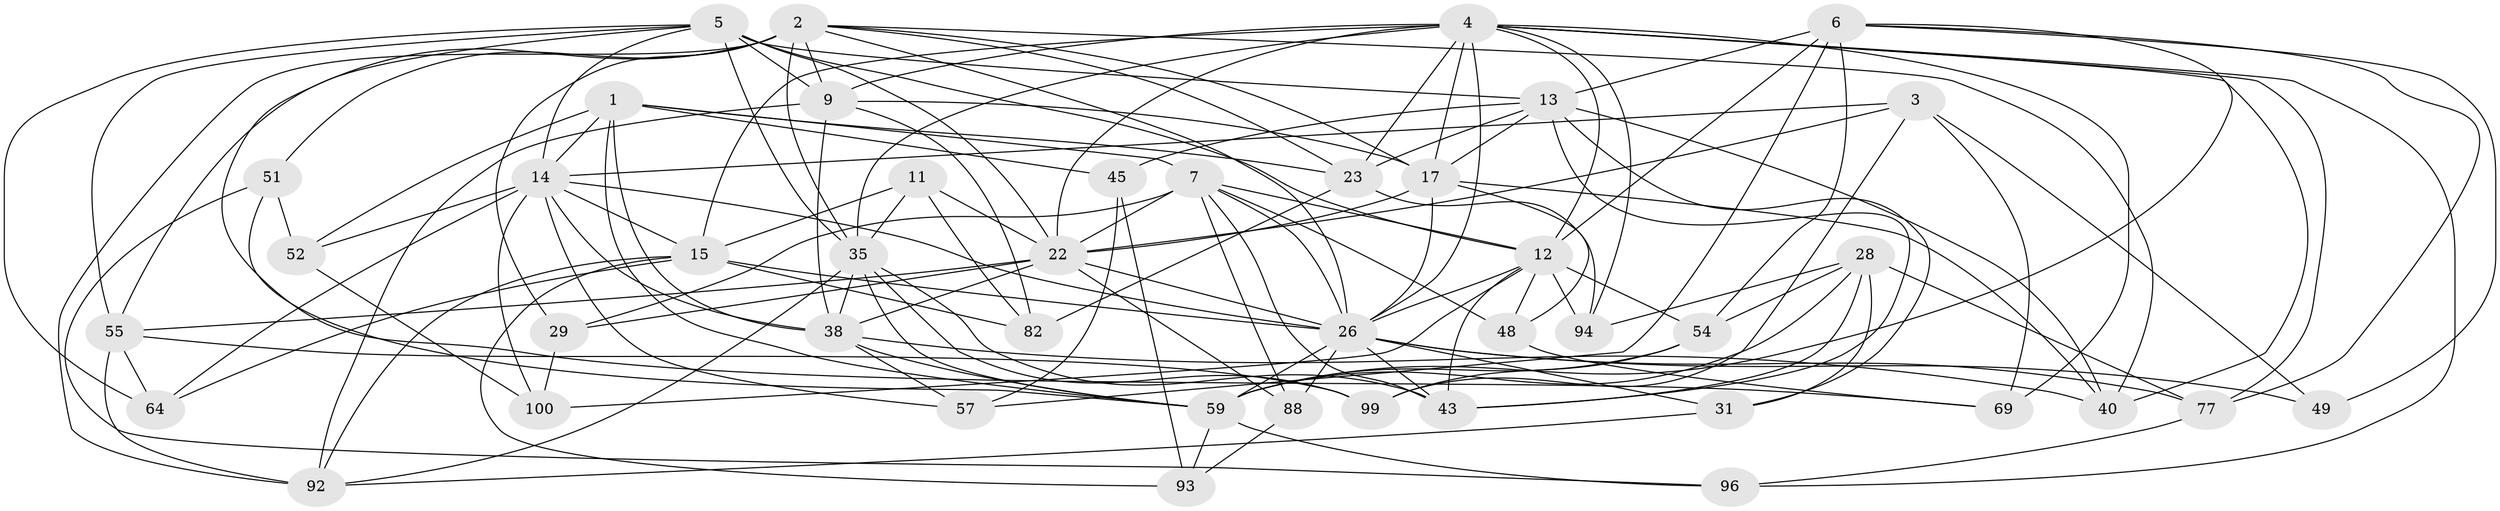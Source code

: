 // original degree distribution, {4: 1.0}
// Generated by graph-tools (version 1.1) at 2025/20/03/04/25 18:20:39]
// undirected, 44 vertices, 139 edges
graph export_dot {
graph [start="1"]
  node [color=gray90,style=filled];
  1 [super="+103+91"];
  2 [super="+25+41+16"];
  3 [super="+71"];
  4 [super="+19+10"];
  5 [super="+18"];
  6 [super="+80+8"];
  7 [super="+21"];
  9 [super="+39+75"];
  11;
  12 [super="+108+32"];
  13 [super="+20+33"];
  14 [super="+47+50"];
  15 [super="+42+62"];
  17 [super="+44+110"];
  22 [super="+89+56+53"];
  23 [super="+36+27"];
  26 [super="+37+61"];
  28 [super="+34"];
  29;
  31;
  35 [super="+58+73"];
  38 [super="+76+65"];
  40 [super="+78"];
  43 [super="+105"];
  45;
  48;
  49;
  51;
  52;
  54 [super="+66"];
  55 [super="+84"];
  57;
  59 [super="+106+98+104+67"];
  64;
  69;
  77 [super="+85"];
  82;
  88;
  92 [super="+97"];
  93;
  94 [super="+101"];
  96;
  99;
  100;
  1 -- 52;
  1 -- 45;
  1 -- 38;
  1 -- 7;
  1 -- 23;
  1 -- 59 [weight=2];
  1 -- 14;
  2 -- 17;
  2 -- 51;
  2 -- 55;
  2 -- 40;
  2 -- 26;
  2 -- 29;
  2 -- 9;
  2 -- 35;
  2 -- 23;
  2 -- 92;
  3 -- 69;
  3 -- 99;
  3 -- 49;
  3 -- 22 [weight=2];
  3 -- 14;
  4 -- 17;
  4 -- 26;
  4 -- 96;
  4 -- 22 [weight=3];
  4 -- 23;
  4 -- 40 [weight=2];
  4 -- 35;
  4 -- 69;
  4 -- 77 [weight=2];
  4 -- 94;
  4 -- 12;
  4 -- 9 [weight=2];
  4 -- 15;
  5 -- 9;
  5 -- 55;
  5 -- 12 [weight=2];
  5 -- 64;
  5 -- 35;
  5 -- 69;
  5 -- 13;
  5 -- 14;
  5 -- 22;
  6 -- 13;
  6 -- 57;
  6 -- 54;
  6 -- 77;
  6 -- 12 [weight=2];
  6 -- 49;
  6 -- 59;
  7 -- 48;
  7 -- 88;
  7 -- 29;
  7 -- 22;
  7 -- 43;
  7 -- 12;
  7 -- 26;
  9 -- 82;
  9 -- 92;
  9 -- 17;
  9 -- 38;
  11 -- 82;
  11 -- 15;
  11 -- 22;
  11 -- 35;
  12 -- 48;
  12 -- 26 [weight=2];
  12 -- 100;
  12 -- 43;
  12 -- 54 [weight=2];
  12 -- 94;
  13 -- 31;
  13 -- 45;
  13 -- 43;
  13 -- 23;
  13 -- 40;
  13 -- 17;
  14 -- 57;
  14 -- 38;
  14 -- 64;
  14 -- 26;
  14 -- 15;
  14 -- 100;
  14 -- 52;
  15 -- 93;
  15 -- 64;
  15 -- 26;
  15 -- 82;
  15 -- 92;
  17 -- 22;
  17 -- 26;
  17 -- 40;
  17 -- 48;
  22 -- 38;
  22 -- 55;
  22 -- 88;
  22 -- 29;
  22 -- 26;
  23 -- 94 [weight=3];
  23 -- 82;
  26 -- 88;
  26 -- 77;
  26 -- 49 [weight=2];
  26 -- 31;
  26 -- 43;
  26 -- 59;
  28 -- 31;
  28 -- 54;
  28 -- 94;
  28 -- 59;
  28 -- 77;
  28 -- 43;
  29 -- 100;
  31 -- 92;
  35 -- 99;
  35 -- 59 [weight=2];
  35 -- 43;
  35 -- 38;
  35 -- 92;
  38 -- 57;
  38 -- 59;
  38 -- 40;
  45 -- 93;
  45 -- 57;
  48 -- 69;
  51 -- 96;
  51 -- 52;
  51 -- 59;
  52 -- 100;
  54 -- 99;
  54 -- 59;
  55 -- 64;
  55 -- 99;
  55 -- 92;
  59 -- 96;
  59 -- 93;
  77 -- 96;
  88 -- 93;
}
